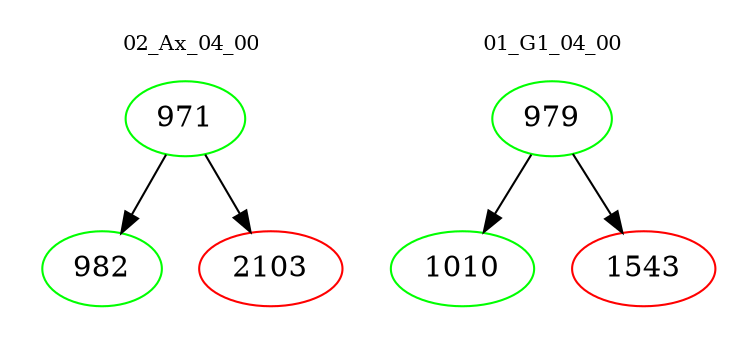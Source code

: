 digraph{
subgraph cluster_0 {
color = white
label = "02_Ax_04_00";
fontsize=10;
T0_971 [label="971", color="green"]
T0_971 -> T0_982 [color="black"]
T0_982 [label="982", color="green"]
T0_971 -> T0_2103 [color="black"]
T0_2103 [label="2103", color="red"]
}
subgraph cluster_1 {
color = white
label = "01_G1_04_00";
fontsize=10;
T1_979 [label="979", color="green"]
T1_979 -> T1_1010 [color="black"]
T1_1010 [label="1010", color="green"]
T1_979 -> T1_1543 [color="black"]
T1_1543 [label="1543", color="red"]
}
}
